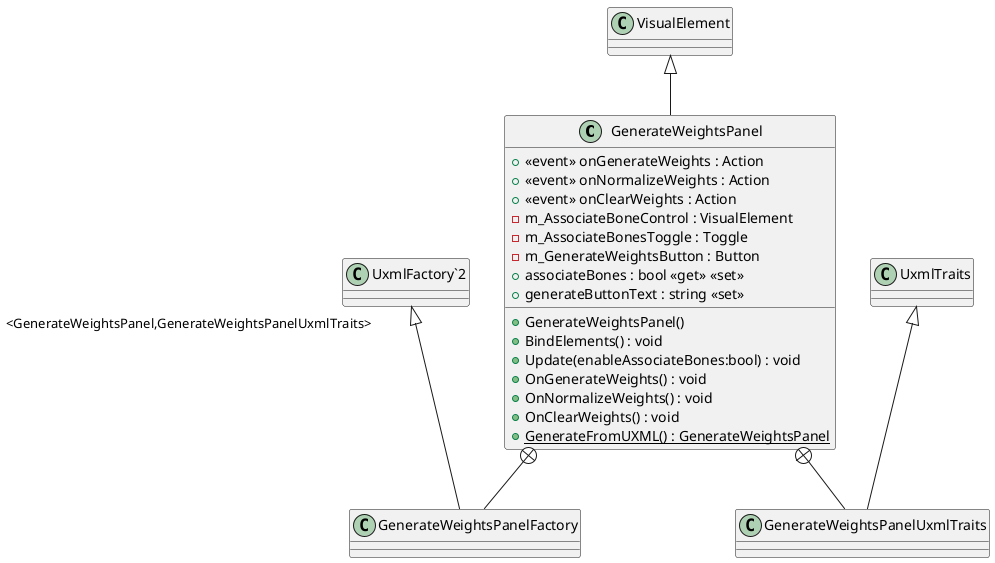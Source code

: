 @startuml
class GenerateWeightsPanel {
    +  <<event>> onGenerateWeights : Action 
    +  <<event>> onNormalizeWeights : Action 
    +  <<event>> onClearWeights : Action 
    - m_AssociateBoneControl : VisualElement
    - m_AssociateBonesToggle : Toggle
    - m_GenerateWeightsButton : Button
    + associateBones : bool <<get>> <<set>>
    + GenerateWeightsPanel()
    + BindElements() : void
    + generateButtonText : string <<set>>
    + Update(enableAssociateBones:bool) : void
    + OnGenerateWeights() : void
    + OnNormalizeWeights() : void
    + OnClearWeights() : void
    + {static} GenerateFromUXML() : GenerateWeightsPanel
}
class GenerateWeightsPanelFactory {
}
class GenerateWeightsPanelUxmlTraits {
}
VisualElement <|-- GenerateWeightsPanel
GenerateWeightsPanel +-- GenerateWeightsPanelFactory
"UxmlFactory`2" "<GenerateWeightsPanel,GenerateWeightsPanelUxmlTraits>" <|-- GenerateWeightsPanelFactory
GenerateWeightsPanel +-- GenerateWeightsPanelUxmlTraits
UxmlTraits <|-- GenerateWeightsPanelUxmlTraits
@enduml
